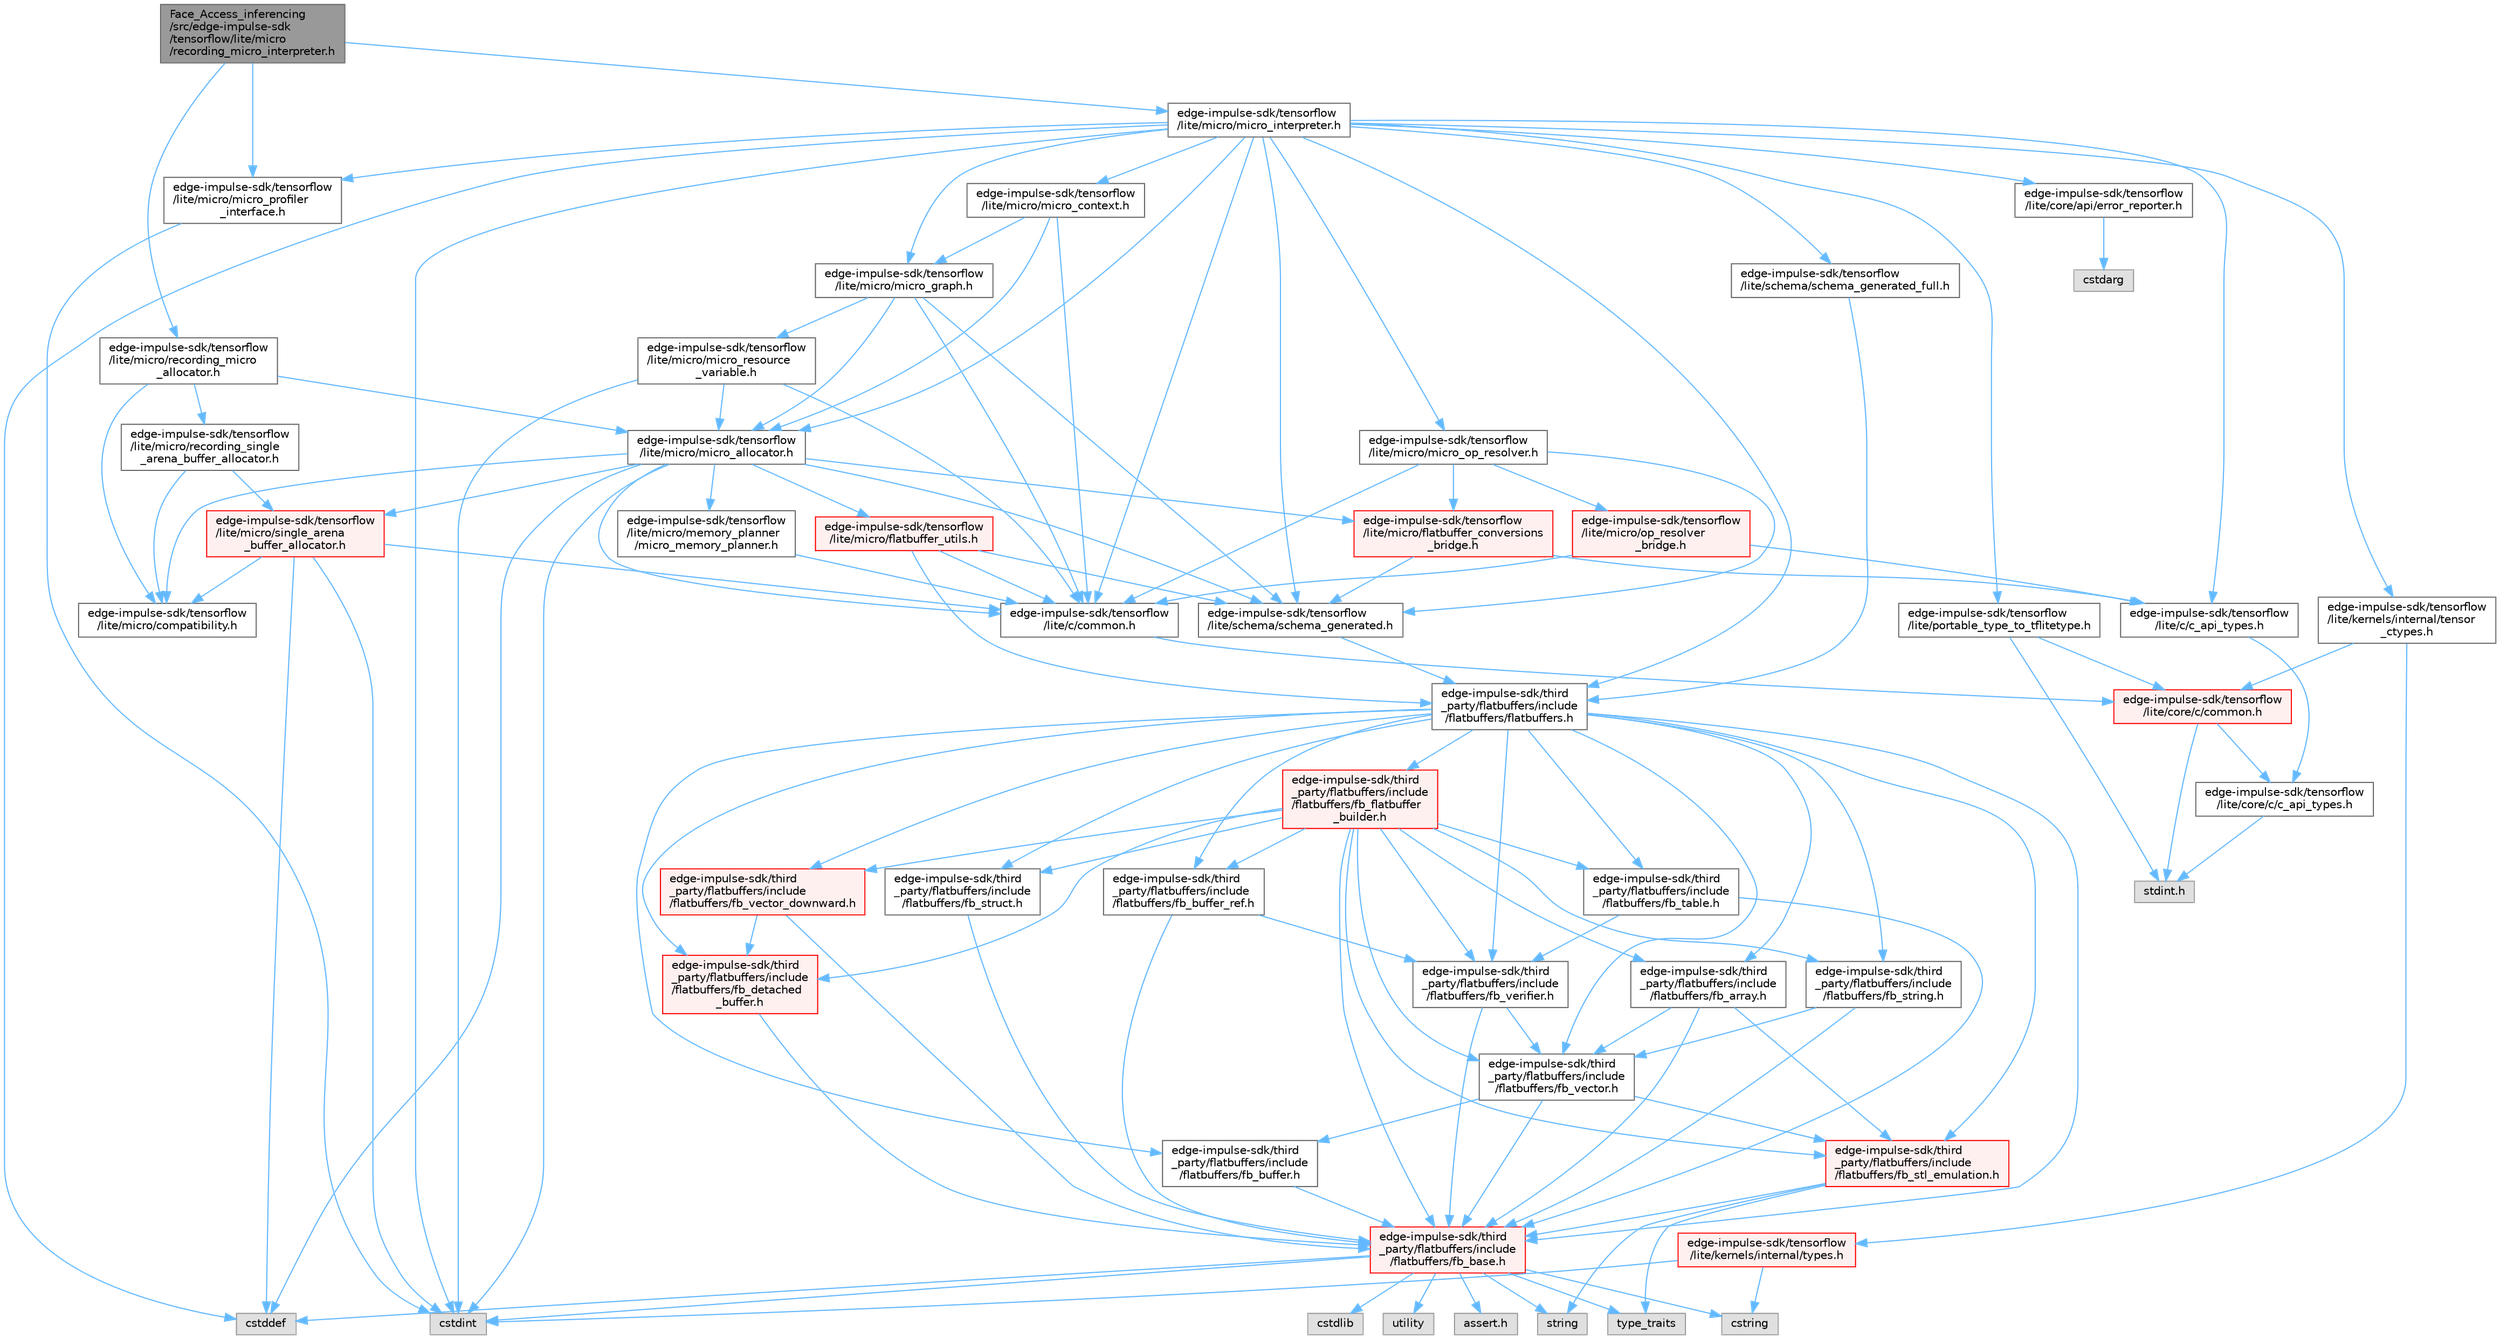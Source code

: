 digraph "Face_Access_inferencing/src/edge-impulse-sdk/tensorflow/lite/micro/recording_micro_interpreter.h"
{
 // LATEX_PDF_SIZE
  bgcolor="transparent";
  edge [fontname=Helvetica,fontsize=10,labelfontname=Helvetica,labelfontsize=10];
  node [fontname=Helvetica,fontsize=10,shape=box,height=0.2,width=0.4];
  Node1 [id="Node000001",label="Face_Access_inferencing\l/src/edge-impulse-sdk\l/tensorflow/lite/micro\l/recording_micro_interpreter.h",height=0.2,width=0.4,color="gray40", fillcolor="grey60", style="filled", fontcolor="black",tooltip=" "];
  Node1 -> Node2 [id="edge128_Node000001_Node000002",color="steelblue1",style="solid",tooltip=" "];
  Node2 [id="Node000002",label="edge-impulse-sdk/tensorflow\l/lite/micro/micro_interpreter.h",height=0.2,width=0.4,color="grey40", fillcolor="white", style="filled",URL="$_face___access__inferencing_2src_2edge-impulse-sdk_2tensorflow_2lite_2micro_2micro__interpreter_8h.html",tooltip=" "];
  Node2 -> Node3 [id="edge129_Node000002_Node000003",color="steelblue1",style="solid",tooltip=" "];
  Node3 [id="Node000003",label="cstddef",height=0.2,width=0.4,color="grey60", fillcolor="#E0E0E0", style="filled",tooltip=" "];
  Node2 -> Node4 [id="edge130_Node000002_Node000004",color="steelblue1",style="solid",tooltip=" "];
  Node4 [id="Node000004",label="cstdint",height=0.2,width=0.4,color="grey60", fillcolor="#E0E0E0", style="filled",tooltip=" "];
  Node2 -> Node5 [id="edge131_Node000002_Node000005",color="steelblue1",style="solid",tooltip=" "];
  Node5 [id="Node000005",label="edge-impulse-sdk/third\l_party/flatbuffers/include\l/flatbuffers/flatbuffers.h",height=0.2,width=0.4,color="grey40", fillcolor="white", style="filled",URL="$_face___access__inferencing_2src_2edge-impulse-sdk_2third__party_2flatbuffers_2include_2flatbuffers_2flatbuffers_8h.html",tooltip=" "];
  Node5 -> Node6 [id="edge132_Node000005_Node000006",color="steelblue1",style="solid",tooltip=" "];
  Node6 [id="Node000006",label="edge-impulse-sdk/third\l_party/flatbuffers/include\l/flatbuffers/fb_array.h",height=0.2,width=0.4,color="grey40", fillcolor="white", style="filled",URL="$fb__array_8h.html",tooltip=" "];
  Node6 -> Node7 [id="edge133_Node000006_Node000007",color="steelblue1",style="solid",tooltip=" "];
  Node7 [id="Node000007",label="edge-impulse-sdk/third\l_party/flatbuffers/include\l/flatbuffers/fb_base.h",height=0.2,width=0.4,color="red", fillcolor="#FFF0F0", style="filled",URL="$fb__base_8h.html",tooltip=" "];
  Node7 -> Node8 [id="edge134_Node000007_Node000008",color="steelblue1",style="solid",tooltip=" "];
  Node8 [id="Node000008",label="assert.h",height=0.2,width=0.4,color="grey60", fillcolor="#E0E0E0", style="filled",tooltip=" "];
  Node7 -> Node4 [id="edge135_Node000007_Node000004",color="steelblue1",style="solid",tooltip=" "];
  Node7 -> Node3 [id="edge136_Node000007_Node000003",color="steelblue1",style="solid",tooltip=" "];
  Node7 -> Node9 [id="edge137_Node000007_Node000009",color="steelblue1",style="solid",tooltip=" "];
  Node9 [id="Node000009",label="cstdlib",height=0.2,width=0.4,color="grey60", fillcolor="#E0E0E0", style="filled",tooltip=" "];
  Node7 -> Node10 [id="edge138_Node000007_Node000010",color="steelblue1",style="solid",tooltip=" "];
  Node10 [id="Node000010",label="cstring",height=0.2,width=0.4,color="grey60", fillcolor="#E0E0E0", style="filled",tooltip=" "];
  Node7 -> Node11 [id="edge139_Node000007_Node000011",color="steelblue1",style="solid",tooltip=" "];
  Node11 [id="Node000011",label="utility",height=0.2,width=0.4,color="grey60", fillcolor="#E0E0E0", style="filled",tooltip=" "];
  Node7 -> Node12 [id="edge140_Node000007_Node000012",color="steelblue1",style="solid",tooltip=" "];
  Node12 [id="Node000012",label="string",height=0.2,width=0.4,color="grey60", fillcolor="#E0E0E0", style="filled",tooltip=" "];
  Node7 -> Node13 [id="edge141_Node000007_Node000013",color="steelblue1",style="solid",tooltip=" "];
  Node13 [id="Node000013",label="type_traits",height=0.2,width=0.4,color="grey60", fillcolor="#E0E0E0", style="filled",tooltip=" "];
  Node6 -> Node19 [id="edge142_Node000006_Node000019",color="steelblue1",style="solid",tooltip=" "];
  Node19 [id="Node000019",label="edge-impulse-sdk/third\l_party/flatbuffers/include\l/flatbuffers/fb_stl_emulation.h",height=0.2,width=0.4,color="red", fillcolor="#FFF0F0", style="filled",URL="$fb__stl__emulation_8h.html",tooltip=" "];
  Node19 -> Node7 [id="edge143_Node000019_Node000007",color="steelblue1",style="solid",tooltip=" "];
  Node19 -> Node12 [id="edge144_Node000019_Node000012",color="steelblue1",style="solid",tooltip=" "];
  Node19 -> Node13 [id="edge145_Node000019_Node000013",color="steelblue1",style="solid",tooltip=" "];
  Node6 -> Node21 [id="edge146_Node000006_Node000021",color="steelblue1",style="solid",tooltip=" "];
  Node21 [id="Node000021",label="edge-impulse-sdk/third\l_party/flatbuffers/include\l/flatbuffers/fb_vector.h",height=0.2,width=0.4,color="grey40", fillcolor="white", style="filled",URL="$fb__vector_8h.html",tooltip=" "];
  Node21 -> Node7 [id="edge147_Node000021_Node000007",color="steelblue1",style="solid",tooltip=" "];
  Node21 -> Node22 [id="edge148_Node000021_Node000022",color="steelblue1",style="solid",tooltip=" "];
  Node22 [id="Node000022",label="edge-impulse-sdk/third\l_party/flatbuffers/include\l/flatbuffers/fb_buffer.h",height=0.2,width=0.4,color="grey40", fillcolor="white", style="filled",URL="$fb__buffer_8h.html",tooltip=" "];
  Node22 -> Node7 [id="edge149_Node000022_Node000007",color="steelblue1",style="solid",tooltip=" "];
  Node21 -> Node19 [id="edge150_Node000021_Node000019",color="steelblue1",style="solid",tooltip=" "];
  Node5 -> Node7 [id="edge151_Node000005_Node000007",color="steelblue1",style="solid",tooltip=" "];
  Node5 -> Node22 [id="edge152_Node000005_Node000022",color="steelblue1",style="solid",tooltip=" "];
  Node5 -> Node23 [id="edge153_Node000005_Node000023",color="steelblue1",style="solid",tooltip=" "];
  Node23 [id="Node000023",label="edge-impulse-sdk/third\l_party/flatbuffers/include\l/flatbuffers/fb_buffer_ref.h",height=0.2,width=0.4,color="grey40", fillcolor="white", style="filled",URL="$fb__buffer__ref_8h.html",tooltip=" "];
  Node23 -> Node7 [id="edge154_Node000023_Node000007",color="steelblue1",style="solid",tooltip=" "];
  Node23 -> Node24 [id="edge155_Node000023_Node000024",color="steelblue1",style="solid",tooltip=" "];
  Node24 [id="Node000024",label="edge-impulse-sdk/third\l_party/flatbuffers/include\l/flatbuffers/fb_verifier.h",height=0.2,width=0.4,color="grey40", fillcolor="white", style="filled",URL="$fb__verifier_8h.html",tooltip=" "];
  Node24 -> Node7 [id="edge156_Node000024_Node000007",color="steelblue1",style="solid",tooltip=" "];
  Node24 -> Node21 [id="edge157_Node000024_Node000021",color="steelblue1",style="solid",tooltip=" "];
  Node5 -> Node25 [id="edge158_Node000005_Node000025",color="steelblue1",style="solid",tooltip=" "];
  Node25 [id="Node000025",label="edge-impulse-sdk/third\l_party/flatbuffers/include\l/flatbuffers/fb_detached\l_buffer.h",height=0.2,width=0.4,color="red", fillcolor="#FFF0F0", style="filled",URL="$fb__detached__buffer_8h.html",tooltip=" "];
  Node25 -> Node7 [id="edge159_Node000025_Node000007",color="steelblue1",style="solid",tooltip=" "];
  Node5 -> Node28 [id="edge160_Node000005_Node000028",color="steelblue1",style="solid",tooltip=" "];
  Node28 [id="Node000028",label="edge-impulse-sdk/third\l_party/flatbuffers/include\l/flatbuffers/fb_flatbuffer\l_builder.h",height=0.2,width=0.4,color="red", fillcolor="#FFF0F0", style="filled",URL="$fb__flatbuffer__builder_8h.html",tooltip=" "];
  Node28 -> Node6 [id="edge161_Node000028_Node000006",color="steelblue1",style="solid",tooltip=" "];
  Node28 -> Node7 [id="edge162_Node000028_Node000007",color="steelblue1",style="solid",tooltip=" "];
  Node28 -> Node23 [id="edge163_Node000028_Node000023",color="steelblue1",style="solid",tooltip=" "];
  Node28 -> Node25 [id="edge164_Node000028_Node000025",color="steelblue1",style="solid",tooltip=" "];
  Node28 -> Node19 [id="edge165_Node000028_Node000019",color="steelblue1",style="solid",tooltip=" "];
  Node28 -> Node31 [id="edge166_Node000028_Node000031",color="steelblue1",style="solid",tooltip=" "];
  Node31 [id="Node000031",label="edge-impulse-sdk/third\l_party/flatbuffers/include\l/flatbuffers/fb_string.h",height=0.2,width=0.4,color="grey40", fillcolor="white", style="filled",URL="$fb__string_8h.html",tooltip=" "];
  Node31 -> Node7 [id="edge167_Node000031_Node000007",color="steelblue1",style="solid",tooltip=" "];
  Node31 -> Node21 [id="edge168_Node000031_Node000021",color="steelblue1",style="solid",tooltip=" "];
  Node28 -> Node32 [id="edge169_Node000028_Node000032",color="steelblue1",style="solid",tooltip=" "];
  Node32 [id="Node000032",label="edge-impulse-sdk/third\l_party/flatbuffers/include\l/flatbuffers/fb_struct.h",height=0.2,width=0.4,color="grey40", fillcolor="white", style="filled",URL="$fb__struct_8h.html",tooltip=" "];
  Node32 -> Node7 [id="edge170_Node000032_Node000007",color="steelblue1",style="solid",tooltip=" "];
  Node28 -> Node33 [id="edge171_Node000028_Node000033",color="steelblue1",style="solid",tooltip=" "];
  Node33 [id="Node000033",label="edge-impulse-sdk/third\l_party/flatbuffers/include\l/flatbuffers/fb_table.h",height=0.2,width=0.4,color="grey40", fillcolor="white", style="filled",URL="$fb__table_8h.html",tooltip=" "];
  Node33 -> Node7 [id="edge172_Node000033_Node000007",color="steelblue1",style="solid",tooltip=" "];
  Node33 -> Node24 [id="edge173_Node000033_Node000024",color="steelblue1",style="solid",tooltip=" "];
  Node28 -> Node21 [id="edge174_Node000028_Node000021",color="steelblue1",style="solid",tooltip=" "];
  Node28 -> Node34 [id="edge175_Node000028_Node000034",color="steelblue1",style="solid",tooltip=" "];
  Node34 [id="Node000034",label="edge-impulse-sdk/third\l_party/flatbuffers/include\l/flatbuffers/fb_vector_downward.h",height=0.2,width=0.4,color="red", fillcolor="#FFF0F0", style="filled",URL="$fb__vector__downward_8h.html",tooltip=" "];
  Node34 -> Node7 [id="edge176_Node000034_Node000007",color="steelblue1",style="solid",tooltip=" "];
  Node34 -> Node25 [id="edge177_Node000034_Node000025",color="steelblue1",style="solid",tooltip=" "];
  Node28 -> Node24 [id="edge178_Node000028_Node000024",color="steelblue1",style="solid",tooltip=" "];
  Node5 -> Node19 [id="edge179_Node000005_Node000019",color="steelblue1",style="solid",tooltip=" "];
  Node5 -> Node31 [id="edge180_Node000005_Node000031",color="steelblue1",style="solid",tooltip=" "];
  Node5 -> Node32 [id="edge181_Node000005_Node000032",color="steelblue1",style="solid",tooltip=" "];
  Node5 -> Node33 [id="edge182_Node000005_Node000033",color="steelblue1",style="solid",tooltip=" "];
  Node5 -> Node21 [id="edge183_Node000005_Node000021",color="steelblue1",style="solid",tooltip=" "];
  Node5 -> Node34 [id="edge184_Node000005_Node000034",color="steelblue1",style="solid",tooltip=" "];
  Node5 -> Node24 [id="edge185_Node000005_Node000024",color="steelblue1",style="solid",tooltip=" "];
  Node2 -> Node35 [id="edge186_Node000002_Node000035",color="steelblue1",style="solid",tooltip=" "];
  Node35 [id="Node000035",label="edge-impulse-sdk/tensorflow\l/lite/c/c_api_types.h",height=0.2,width=0.4,color="grey40", fillcolor="white", style="filled",URL="$_face___access__inferencing_2src_2edge-impulse-sdk_2tensorflow_2lite_2c_2c__api__types_8h.html",tooltip=" "];
  Node35 -> Node36 [id="edge187_Node000035_Node000036",color="steelblue1",style="solid",tooltip=" "];
  Node36 [id="Node000036",label="edge-impulse-sdk/tensorflow\l/lite/core/c/c_api_types.h",height=0.2,width=0.4,color="grey40", fillcolor="white", style="filled",URL="$_face___access__inferencing_2src_2edge-impulse-sdk_2tensorflow_2lite_2core_2c_2c__api__types_8h.html",tooltip=" "];
  Node36 -> Node37 [id="edge188_Node000036_Node000037",color="steelblue1",style="solid",tooltip=" "];
  Node37 [id="Node000037",label="stdint.h",height=0.2,width=0.4,color="grey60", fillcolor="#E0E0E0", style="filled",tooltip=" "];
  Node2 -> Node38 [id="edge189_Node000002_Node000038",color="steelblue1",style="solid",tooltip=" "];
  Node38 [id="Node000038",label="edge-impulse-sdk/tensorflow\l/lite/c/common.h",height=0.2,width=0.4,color="grey40", fillcolor="white", style="filled",URL="$_face___access__inferencing_2src_2edge-impulse-sdk_2tensorflow_2lite_2c_2common_8h.html",tooltip=" "];
  Node38 -> Node39 [id="edge190_Node000038_Node000039",color="steelblue1",style="solid",tooltip=" "];
  Node39 [id="Node000039",label="edge-impulse-sdk/tensorflow\l/lite/core/c/common.h",height=0.2,width=0.4,color="red", fillcolor="#FFF0F0", style="filled",URL="$_face___access__inferencing_2src_2edge-impulse-sdk_2tensorflow_2lite_2core_2c_2common_8h.html",tooltip=" "];
  Node39 -> Node37 [id="edge191_Node000039_Node000037",color="steelblue1",style="solid",tooltip=" "];
  Node39 -> Node36 [id="edge192_Node000039_Node000036",color="steelblue1",style="solid",tooltip=" "];
  Node2 -> Node43 [id="edge193_Node000002_Node000043",color="steelblue1",style="solid",tooltip=" "];
  Node43 [id="Node000043",label="edge-impulse-sdk/tensorflow\l/lite/core/api/error_reporter.h",height=0.2,width=0.4,color="grey40", fillcolor="white", style="filled",URL="$_face___access__inferencing_2src_2edge-impulse-sdk_2tensorflow_2lite_2core_2api_2error__reporter_8h.html",tooltip=" "];
  Node43 -> Node44 [id="edge194_Node000043_Node000044",color="steelblue1",style="solid",tooltip=" "];
  Node44 [id="Node000044",label="cstdarg",height=0.2,width=0.4,color="grey60", fillcolor="#E0E0E0", style="filled",tooltip=" "];
  Node2 -> Node45 [id="edge195_Node000002_Node000045",color="steelblue1",style="solid",tooltip=" "];
  Node45 [id="Node000045",label="edge-impulse-sdk/tensorflow\l/lite/kernels/internal/tensor\l_ctypes.h",height=0.2,width=0.4,color="grey40", fillcolor="white", style="filled",URL="$_face___access__inferencing_2src_2edge-impulse-sdk_2tensorflow_2lite_2kernels_2internal_2tensor__ctypes_8h.html",tooltip=" "];
  Node45 -> Node39 [id="edge196_Node000045_Node000039",color="steelblue1",style="solid",tooltip=" "];
  Node45 -> Node46 [id="edge197_Node000045_Node000046",color="steelblue1",style="solid",tooltip=" "];
  Node46 [id="Node000046",label="edge-impulse-sdk/tensorflow\l/lite/kernels/internal/types.h",height=0.2,width=0.4,color="red", fillcolor="#FFF0F0", style="filled",URL="$_face___access__inferencing_2src_2edge-impulse-sdk_2tensorflow_2lite_2kernels_2internal_2types_8h.html",tooltip=" "];
  Node46 -> Node4 [id="edge198_Node000046_Node000004",color="steelblue1",style="solid",tooltip=" "];
  Node46 -> Node10 [id="edge199_Node000046_Node000010",color="steelblue1",style="solid",tooltip=" "];
  Node2 -> Node52 [id="edge200_Node000002_Node000052",color="steelblue1",style="solid",tooltip=" "];
  Node52 [id="Node000052",label="edge-impulse-sdk/tensorflow\l/lite/micro/micro_allocator.h",height=0.2,width=0.4,color="grey40", fillcolor="white", style="filled",URL="$_face___access__inferencing_2src_2edge-impulse-sdk_2tensorflow_2lite_2micro_2micro__allocator_8h.html",tooltip=" "];
  Node52 -> Node3 [id="edge201_Node000052_Node000003",color="steelblue1",style="solid",tooltip=" "];
  Node52 -> Node4 [id="edge202_Node000052_Node000004",color="steelblue1",style="solid",tooltip=" "];
  Node52 -> Node38 [id="edge203_Node000052_Node000038",color="steelblue1",style="solid",tooltip=" "];
  Node52 -> Node53 [id="edge204_Node000052_Node000053",color="steelblue1",style="solid",tooltip=" "];
  Node53 [id="Node000053",label="edge-impulse-sdk/tensorflow\l/lite/micro/single_arena\l_buffer_allocator.h",height=0.2,width=0.4,color="red", fillcolor="#FFF0F0", style="filled",URL="$_face___access__inferencing_2src_2edge-impulse-sdk_2tensorflow_2lite_2micro_2single__arena__buffer__allocator_8h.html",tooltip=" "];
  Node53 -> Node3 [id="edge205_Node000053_Node000003",color="steelblue1",style="solid",tooltip=" "];
  Node53 -> Node4 [id="edge206_Node000053_Node000004",color="steelblue1",style="solid",tooltip=" "];
  Node53 -> Node38 [id="edge207_Node000053_Node000038",color="steelblue1",style="solid",tooltip=" "];
  Node53 -> Node55 [id="edge208_Node000053_Node000055",color="steelblue1",style="solid",tooltip=" "];
  Node55 [id="Node000055",label="edge-impulse-sdk/tensorflow\l/lite/micro/compatibility.h",height=0.2,width=0.4,color="grey40", fillcolor="white", style="filled",URL="$_face___access__inferencing_2src_2edge-impulse-sdk_2tensorflow_2lite_2micro_2compatibility_8h.html",tooltip=" "];
  Node52 -> Node55 [id="edge209_Node000052_Node000055",color="steelblue1",style="solid",tooltip=" "];
  Node52 -> Node56 [id="edge210_Node000052_Node000056",color="steelblue1",style="solid",tooltip=" "];
  Node56 [id="Node000056",label="edge-impulse-sdk/tensorflow\l/lite/micro/flatbuffer_utils.h",height=0.2,width=0.4,color="red", fillcolor="#FFF0F0", style="filled",URL="$_face___access__inferencing_2src_2edge-impulse-sdk_2tensorflow_2lite_2micro_2flatbuffer__utils_8h.html",tooltip=" "];
  Node56 -> Node5 [id="edge211_Node000056_Node000005",color="steelblue1",style="solid",tooltip=" "];
  Node56 -> Node38 [id="edge212_Node000056_Node000038",color="steelblue1",style="solid",tooltip=" "];
  Node56 -> Node64 [id="edge213_Node000056_Node000064",color="steelblue1",style="solid",tooltip=" "];
  Node64 [id="Node000064",label="edge-impulse-sdk/tensorflow\l/lite/schema/schema_generated.h",height=0.2,width=0.4,color="grey40", fillcolor="white", style="filled",URL="$_face___access__inferencing_2src_2edge-impulse-sdk_2tensorflow_2lite_2schema_2schema__generated_8h.html",tooltip=" "];
  Node64 -> Node5 [id="edge214_Node000064_Node000005",color="steelblue1",style="solid",tooltip=" "];
  Node52 -> Node65 [id="edge215_Node000052_Node000065",color="steelblue1",style="solid",tooltip=" "];
  Node65 [id="Node000065",label="edge-impulse-sdk/tensorflow\l/lite/micro/memory_planner\l/micro_memory_planner.h",height=0.2,width=0.4,color="grey40", fillcolor="white", style="filled",URL="$_face___access__inferencing_2src_2edge-impulse-sdk_2tensorflow_2lite_2micro_2memory__planner_2micro__memory__planner_8h.html",tooltip=" "];
  Node65 -> Node38 [id="edge216_Node000065_Node000038",color="steelblue1",style="solid",tooltip=" "];
  Node52 -> Node66 [id="edge217_Node000052_Node000066",color="steelblue1",style="solid",tooltip=" "];
  Node66 [id="Node000066",label="edge-impulse-sdk/tensorflow\l/lite/micro/flatbuffer_conversions\l_bridge.h",height=0.2,width=0.4,color="red", fillcolor="#FFF0F0", style="filled",URL="$_face___access__inferencing_2src_2edge-impulse-sdk_2tensorflow_2lite_2micro_2flatbuffer__conversions__bridge_8h.html",tooltip=" "];
  Node66 -> Node35 [id="edge218_Node000066_Node000035",color="steelblue1",style="solid",tooltip=" "];
  Node66 -> Node64 [id="edge219_Node000066_Node000064",color="steelblue1",style="solid",tooltip=" "];
  Node52 -> Node64 [id="edge220_Node000052_Node000064",color="steelblue1",style="solid",tooltip=" "];
  Node2 -> Node69 [id="edge221_Node000002_Node000069",color="steelblue1",style="solid",tooltip=" "];
  Node69 [id="Node000069",label="edge-impulse-sdk/tensorflow\l/lite/micro/micro_context.h",height=0.2,width=0.4,color="grey40", fillcolor="white", style="filled",URL="$_face___access__inferencing_2src_2edge-impulse-sdk_2tensorflow_2lite_2micro_2micro__context_8h.html",tooltip=" "];
  Node69 -> Node38 [id="edge222_Node000069_Node000038",color="steelblue1",style="solid",tooltip=" "];
  Node69 -> Node52 [id="edge223_Node000069_Node000052",color="steelblue1",style="solid",tooltip=" "];
  Node69 -> Node70 [id="edge224_Node000069_Node000070",color="steelblue1",style="solid",tooltip=" "];
  Node70 [id="Node000070",label="edge-impulse-sdk/tensorflow\l/lite/micro/micro_graph.h",height=0.2,width=0.4,color="grey40", fillcolor="white", style="filled",URL="$_face___access__inferencing_2src_2edge-impulse-sdk_2tensorflow_2lite_2micro_2micro__graph_8h.html",tooltip=" "];
  Node70 -> Node38 [id="edge225_Node000070_Node000038",color="steelblue1",style="solid",tooltip=" "];
  Node70 -> Node52 [id="edge226_Node000070_Node000052",color="steelblue1",style="solid",tooltip=" "];
  Node70 -> Node71 [id="edge227_Node000070_Node000071",color="steelblue1",style="solid",tooltip=" "];
  Node71 [id="Node000071",label="edge-impulse-sdk/tensorflow\l/lite/micro/micro_resource\l_variable.h",height=0.2,width=0.4,color="grey40", fillcolor="white", style="filled",URL="$_face___access__inferencing_2src_2edge-impulse-sdk_2tensorflow_2lite_2micro_2micro__resource__variable_8h.html",tooltip=" "];
  Node71 -> Node4 [id="edge228_Node000071_Node000004",color="steelblue1",style="solid",tooltip=" "];
  Node71 -> Node38 [id="edge229_Node000071_Node000038",color="steelblue1",style="solid",tooltip=" "];
  Node71 -> Node52 [id="edge230_Node000071_Node000052",color="steelblue1",style="solid",tooltip=" "];
  Node70 -> Node64 [id="edge231_Node000070_Node000064",color="steelblue1",style="solid",tooltip=" "];
  Node2 -> Node70 [id="edge232_Node000002_Node000070",color="steelblue1",style="solid",tooltip=" "];
  Node2 -> Node72 [id="edge233_Node000002_Node000072",color="steelblue1",style="solid",tooltip=" "];
  Node72 [id="Node000072",label="edge-impulse-sdk/tensorflow\l/lite/micro/micro_op_resolver.h",height=0.2,width=0.4,color="grey40", fillcolor="white", style="filled",URL="$_face___access__inferencing_2src_2edge-impulse-sdk_2tensorflow_2lite_2micro_2micro__op__resolver_8h.html",tooltip=" "];
  Node72 -> Node38 [id="edge234_Node000072_Node000038",color="steelblue1",style="solid",tooltip=" "];
  Node72 -> Node66 [id="edge235_Node000072_Node000066",color="steelblue1",style="solid",tooltip=" "];
  Node72 -> Node73 [id="edge236_Node000072_Node000073",color="steelblue1",style="solid",tooltip=" "];
  Node73 [id="Node000073",label="edge-impulse-sdk/tensorflow\l/lite/micro/op_resolver\l_bridge.h",height=0.2,width=0.4,color="red", fillcolor="#FFF0F0", style="filled",URL="$_face___access__inferencing_2src_2edge-impulse-sdk_2tensorflow_2lite_2micro_2op__resolver__bridge_8h.html",tooltip=" "];
  Node73 -> Node35 [id="edge237_Node000073_Node000035",color="steelblue1",style="solid",tooltip=" "];
  Node73 -> Node38 [id="edge238_Node000073_Node000038",color="steelblue1",style="solid",tooltip=" "];
  Node72 -> Node64 [id="edge239_Node000072_Node000064",color="steelblue1",style="solid",tooltip=" "];
  Node2 -> Node75 [id="edge240_Node000002_Node000075",color="steelblue1",style="solid",tooltip=" "];
  Node75 [id="Node000075",label="edge-impulse-sdk/tensorflow\l/lite/micro/micro_profiler\l_interface.h",height=0.2,width=0.4,color="grey40", fillcolor="white", style="filled",URL="$_face___access__inferencing_2src_2edge-impulse-sdk_2tensorflow_2lite_2micro_2micro__profiler__interface_8h.html",tooltip=" "];
  Node75 -> Node4 [id="edge241_Node000075_Node000004",color="steelblue1",style="solid",tooltip=" "];
  Node2 -> Node48 [id="edge242_Node000002_Node000048",color="steelblue1",style="solid",tooltip=" "];
  Node48 [id="Node000048",label="edge-impulse-sdk/tensorflow\l/lite/portable_type_to_tflitetype.h",height=0.2,width=0.4,color="grey40", fillcolor="white", style="filled",URL="$_face___access__inferencing_2src_2edge-impulse-sdk_2tensorflow_2lite_2portable__type__to__tflitetype_8h.html",tooltip=" "];
  Node48 -> Node37 [id="edge243_Node000048_Node000037",color="steelblue1",style="solid",tooltip=" "];
  Node48 -> Node39 [id="edge244_Node000048_Node000039",color="steelblue1",style="solid",tooltip=" "];
  Node2 -> Node64 [id="edge245_Node000002_Node000064",color="steelblue1",style="solid",tooltip=" "];
  Node2 -> Node76 [id="edge246_Node000002_Node000076",color="steelblue1",style="solid",tooltip=" "];
  Node76 [id="Node000076",label="edge-impulse-sdk/tensorflow\l/lite/schema/schema_generated_full.h",height=0.2,width=0.4,color="grey40", fillcolor="white", style="filled",URL="$schema__generated__full_8h.html",tooltip=" "];
  Node76 -> Node5 [id="edge247_Node000076_Node000005",color="steelblue1",style="solid",tooltip=" "];
  Node1 -> Node75 [id="edge248_Node000001_Node000075",color="steelblue1",style="solid",tooltip=" "];
  Node1 -> Node77 [id="edge249_Node000001_Node000077",color="steelblue1",style="solid",tooltip=" "];
  Node77 [id="Node000077",label="edge-impulse-sdk/tensorflow\l/lite/micro/recording_micro\l_allocator.h",height=0.2,width=0.4,color="grey40", fillcolor="white", style="filled",URL="$_face___access__inferencing_2src_2edge-impulse-sdk_2tensorflow_2lite_2micro_2recording__micro__allocator_8h.html",tooltip=" "];
  Node77 -> Node78 [id="edge250_Node000077_Node000078",color="steelblue1",style="solid",tooltip=" "];
  Node78 [id="Node000078",label="edge-impulse-sdk/tensorflow\l/lite/micro/recording_single\l_arena_buffer_allocator.h",height=0.2,width=0.4,color="grey40", fillcolor="white", style="filled",URL="$_face___access__inferencing_2src_2edge-impulse-sdk_2tensorflow_2lite_2micro_2recording__single__arena__buffer__allocator_8h.html",tooltip=" "];
  Node78 -> Node53 [id="edge251_Node000078_Node000053",color="steelblue1",style="solid",tooltip=" "];
  Node78 -> Node55 [id="edge252_Node000078_Node000055",color="steelblue1",style="solid",tooltip=" "];
  Node77 -> Node55 [id="edge253_Node000077_Node000055",color="steelblue1",style="solid",tooltip=" "];
  Node77 -> Node52 [id="edge254_Node000077_Node000052",color="steelblue1",style="solid",tooltip=" "];
}
